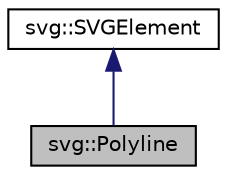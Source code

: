 digraph "svg::Polyline"
{
 // LATEX_PDF_SIZE
  edge [fontname="Helvetica",fontsize="10",labelfontname="Helvetica",labelfontsize="10"];
  node [fontname="Helvetica",fontsize="10",shape=record];
  Node1 [label="svg::Polyline",height=0.2,width=0.4,color="black", fillcolor="grey75", style="filled", fontcolor="black",tooltip="Representa uma polilinha SVG."];
  Node2 -> Node1 [dir="back",color="midnightblue",fontsize="10",style="solid",fontname="Helvetica"];
  Node2 [label="svg::SVGElement",height=0.2,width=0.4,color="black", fillcolor="white", style="filled",URL="$classsvg_1_1SVGElement.html",tooltip="Classe base para elementos SVG."];
}
